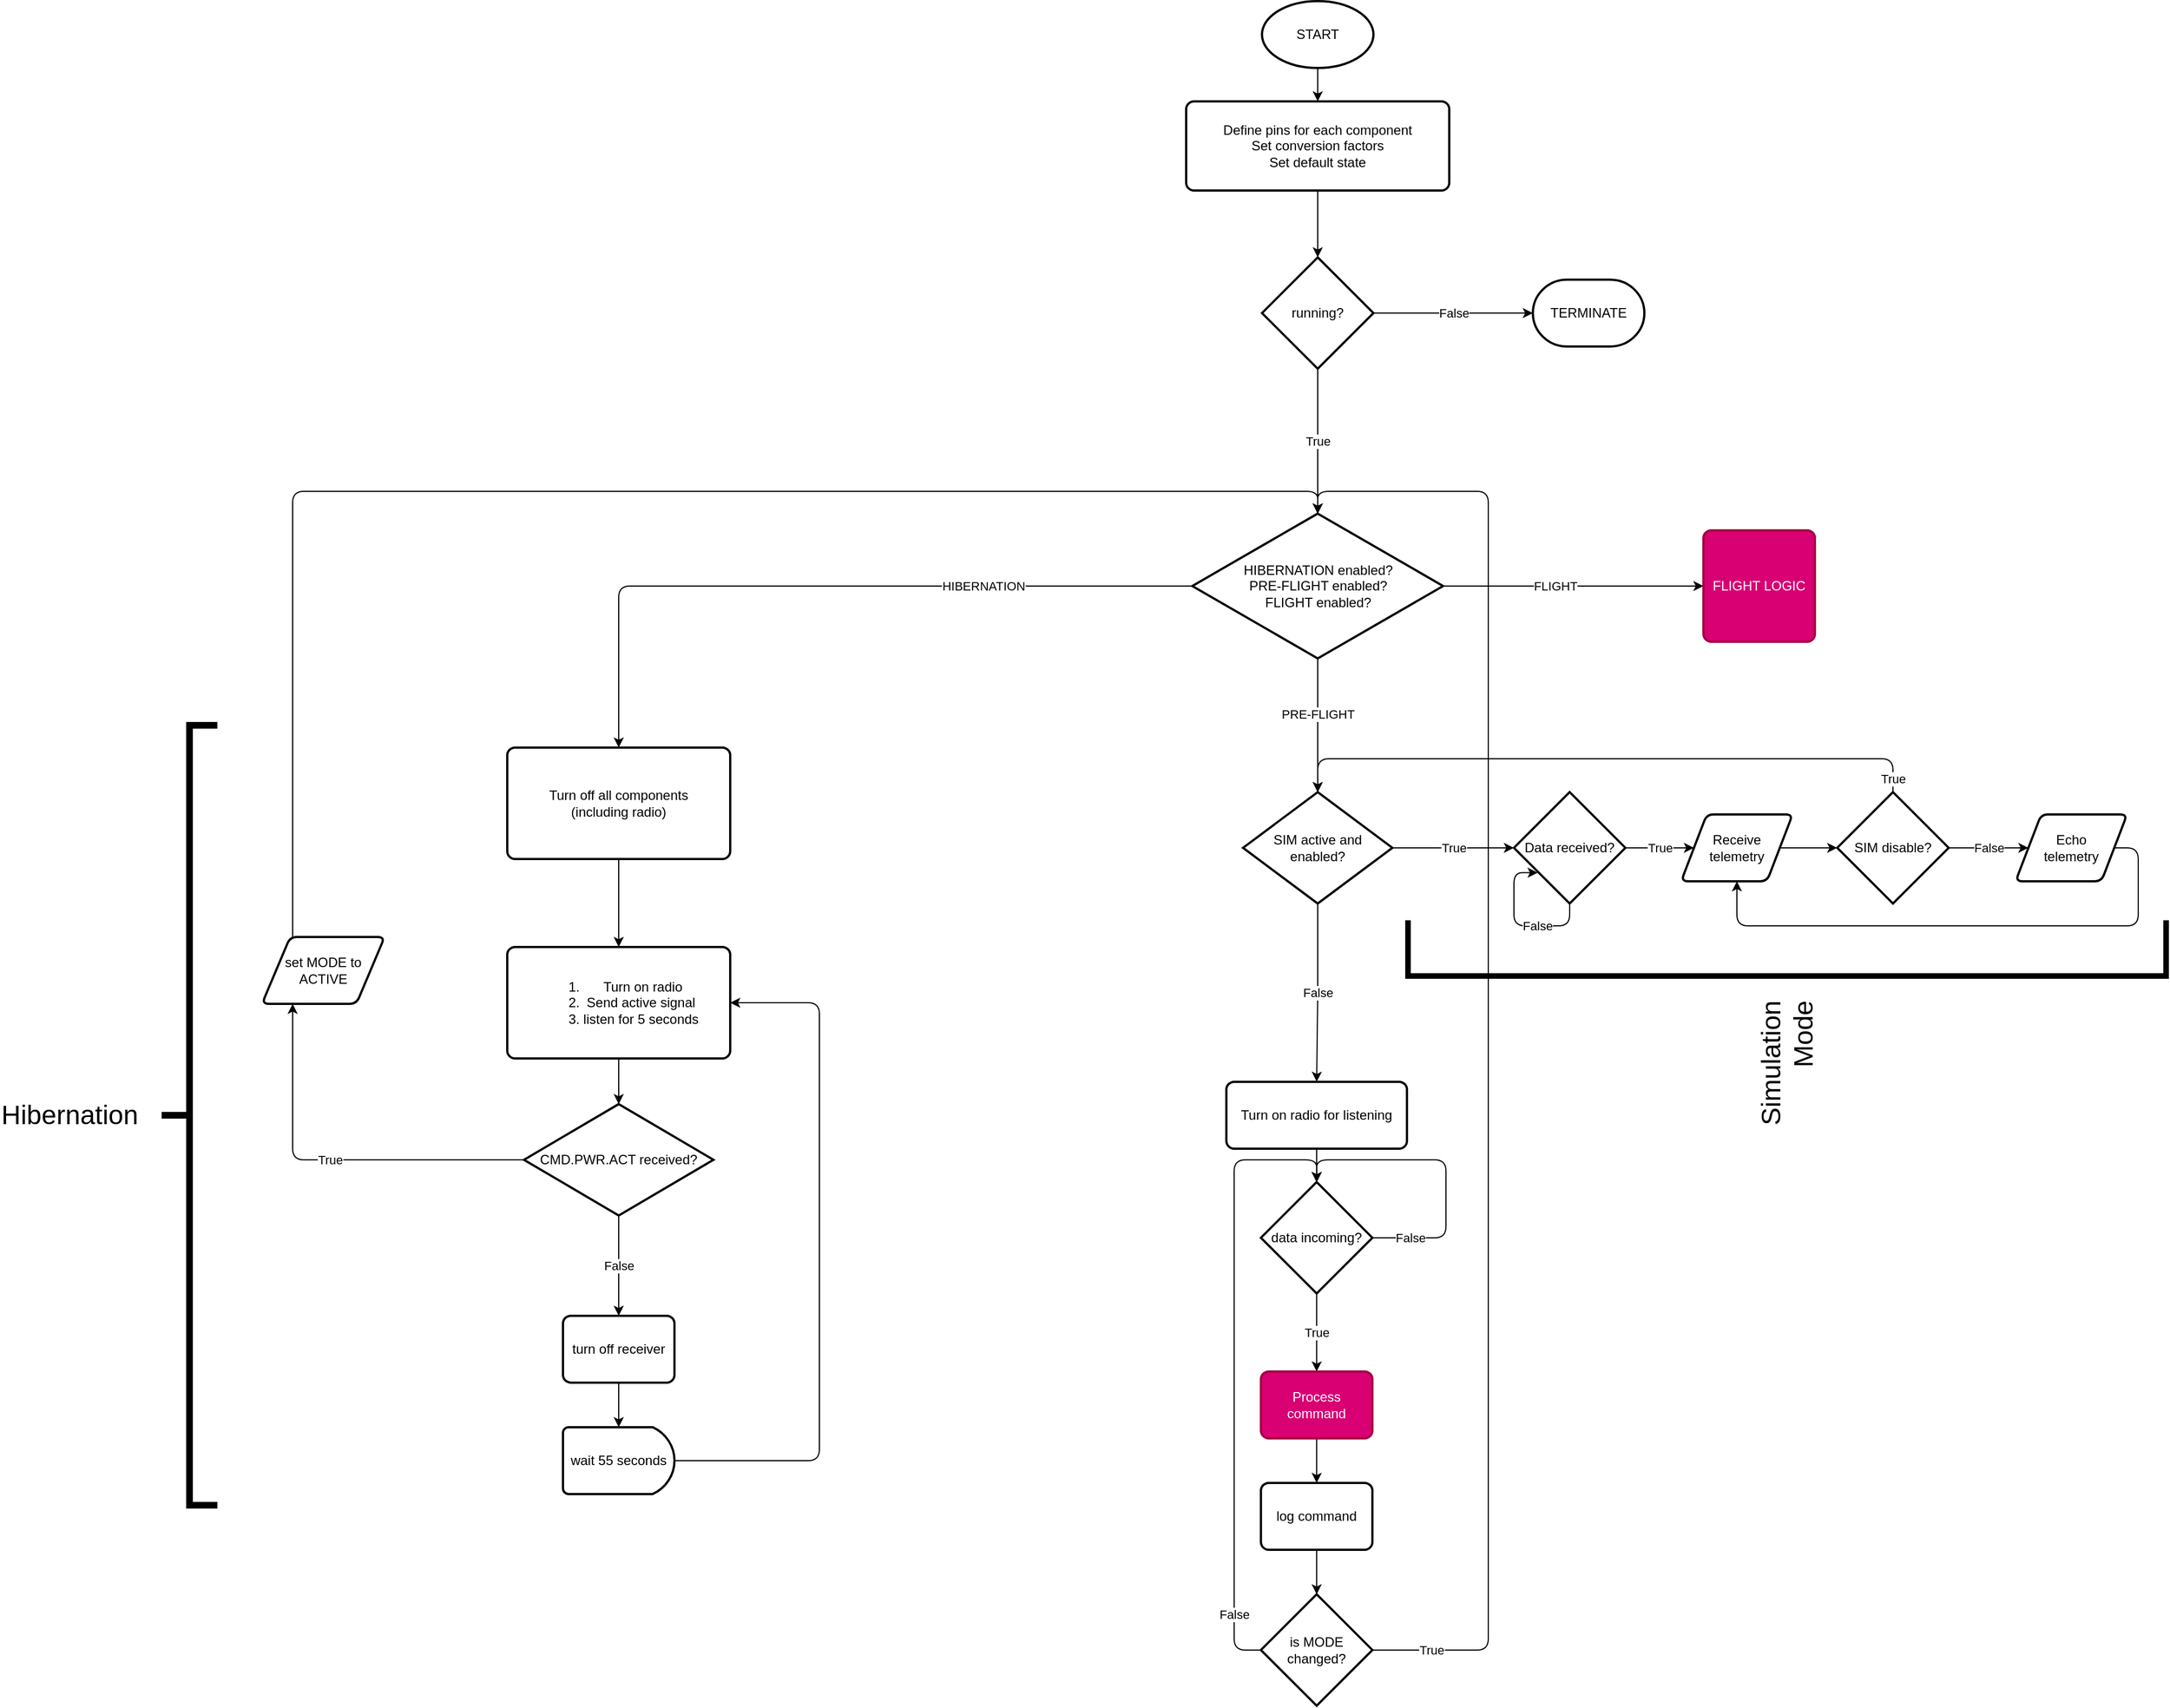 <mxfile version="22.1.2" type="device" pages="2">
  <diagram name="mainLogic" id="mSjlYzh9AoEhe7w8imFO">
    <mxGraphModel dx="3659" dy="1636" grid="1" gridSize="10" guides="1" tooltips="1" connect="1" arrows="1" fold="1" page="1" pageScale="1" pageWidth="827" pageHeight="1169" math="0" shadow="0">
      <root>
        <mxCell id="0" />
        <mxCell id="1" parent="0" />
        <mxCell id="aK_F3ZlFKldW98SnScTA-3" style="edgeStyle=orthogonalEdgeStyle;rounded=1;orthogonalLoop=1;jettySize=auto;html=1;exitX=0.5;exitY=1;exitDx=0;exitDy=0;exitPerimeter=0;" parent="1" source="aK_F3ZlFKldW98SnScTA-1" target="aK_F3ZlFKldW98SnScTA-2" edge="1">
          <mxGeometry relative="1" as="geometry" />
        </mxCell>
        <mxCell id="aK_F3ZlFKldW98SnScTA-1" value="START" style="strokeWidth=2;html=1;shape=mxgraph.flowchart.start_1;whiteSpace=wrap;rounded=1;" parent="1" vertex="1">
          <mxGeometry x="367" y="10" width="100" height="60" as="geometry" />
        </mxCell>
        <mxCell id="aK_F3ZlFKldW98SnScTA-2" value="Define pins for each component&lt;br&gt;Set conversion factors&lt;br&gt;Set default state" style="rounded=1;whiteSpace=wrap;html=1;absoluteArcSize=1;arcSize=14;strokeWidth=2;" parent="1" vertex="1">
          <mxGeometry x="299" y="100" width="236" height="80" as="geometry" />
        </mxCell>
        <mxCell id="aK_F3ZlFKldW98SnScTA-30" value="False" style="edgeStyle=orthogonalEdgeStyle;rounded=1;orthogonalLoop=1;jettySize=auto;html=1;exitX=1;exitY=0.5;exitDx=0;exitDy=0;exitPerimeter=0;entryX=0;entryY=0.5;entryDx=0;entryDy=0;entryPerimeter=0;" parent="1" source="aK_F3ZlFKldW98SnScTA-27" target="aK_F3ZlFKldW98SnScTA-29" edge="1">
          <mxGeometry relative="1" as="geometry">
            <mxPoint x="490" y="290" as="targetPoint" />
          </mxGeometry>
        </mxCell>
        <mxCell id="aK_F3ZlFKldW98SnScTA-32" value="True" style="edgeStyle=orthogonalEdgeStyle;rounded=1;orthogonalLoop=1;jettySize=auto;html=1;exitX=0.5;exitY=1;exitDx=0;exitDy=0;exitPerimeter=0;entryX=0.5;entryY=0;entryDx=0;entryDy=0;entryPerimeter=0;" parent="1" source="aK_F3ZlFKldW98SnScTA-27" target="aK_F3ZlFKldW98SnScTA-51" edge="1">
          <mxGeometry relative="1" as="geometry">
            <mxPoint x="370" y="390" as="targetPoint" />
          </mxGeometry>
        </mxCell>
        <mxCell id="aK_F3ZlFKldW98SnScTA-27" value="running?" style="strokeWidth=2;html=1;shape=mxgraph.flowchart.decision;whiteSpace=wrap;rounded=1;" parent="1" vertex="1">
          <mxGeometry x="367" y="240" width="100" height="100" as="geometry" />
        </mxCell>
        <mxCell id="aK_F3ZlFKldW98SnScTA-29" value="TERMINATE" style="strokeWidth=2;html=1;shape=mxgraph.flowchart.terminator;whiteSpace=wrap;rounded=1;" parent="1" vertex="1">
          <mxGeometry x="610" y="260" width="100" height="60" as="geometry" />
        </mxCell>
        <mxCell id="aK_F3ZlFKldW98SnScTA-31" style="edgeStyle=orthogonalEdgeStyle;rounded=1;orthogonalLoop=1;jettySize=auto;html=1;exitX=0.5;exitY=1;exitDx=0;exitDy=0;entryX=0.5;entryY=0;entryDx=0;entryDy=0;entryPerimeter=0;" parent="1" source="aK_F3ZlFKldW98SnScTA-2" target="aK_F3ZlFKldW98SnScTA-27" edge="1">
          <mxGeometry relative="1" as="geometry" />
        </mxCell>
        <mxCell id="aK_F3ZlFKldW98SnScTA-35" value="True&lt;br&gt;" style="edgeStyle=orthogonalEdgeStyle;rounded=1;orthogonalLoop=1;jettySize=auto;html=1;exitX=1;exitY=0.5;exitDx=0;exitDy=0;exitPerimeter=0;entryX=0;entryY=0.5;entryDx=0;entryDy=0;entryPerimeter=0;" parent="1" source="aK_F3ZlFKldW98SnScTA-33" target="aK_F3ZlFKldW98SnScTA-37" edge="1">
          <mxGeometry relative="1" as="geometry">
            <mxPoint x="584.5" y="769.96" as="targetPoint" />
          </mxGeometry>
        </mxCell>
        <mxCell id="aK_F3ZlFKldW98SnScTA-50" value="False&lt;br&gt;" style="edgeStyle=orthogonalEdgeStyle;orthogonalLoop=1;jettySize=auto;html=1;exitX=0.5;exitY=1;exitDx=0;exitDy=0;exitPerimeter=0;entryX=0.5;entryY=0;entryDx=0;entryDy=0;" parent="1" source="aK_F3ZlFKldW98SnScTA-33" target="aK_F3ZlFKldW98SnScTA-73" edge="1">
          <mxGeometry relative="1" as="geometry">
            <mxPoint x="677" y="889.96" as="targetPoint" />
          </mxGeometry>
        </mxCell>
        <mxCell id="aK_F3ZlFKldW98SnScTA-33" value="SIM active and enabled?" style="strokeWidth=2;html=1;shape=mxgraph.flowchart.decision;whiteSpace=wrap;rounded=1;" parent="1" vertex="1">
          <mxGeometry x="350" y="719.96" width="134" height="100" as="geometry" />
        </mxCell>
        <mxCell id="aK_F3ZlFKldW98SnScTA-39" value="True" style="edgeStyle=orthogonalEdgeStyle;rounded=1;orthogonalLoop=1;jettySize=auto;html=1;exitX=1;exitY=0.5;exitDx=0;exitDy=0;exitPerimeter=0;entryX=0;entryY=0.5;entryDx=0;entryDy=0;" parent="1" source="aK_F3ZlFKldW98SnScTA-37" target="aK_F3ZlFKldW98SnScTA-40" edge="1">
          <mxGeometry relative="1" as="geometry">
            <mxPoint x="743" y="769.96" as="targetPoint" />
          </mxGeometry>
        </mxCell>
        <mxCell id="aK_F3ZlFKldW98SnScTA-37" value="Data received?" style="strokeWidth=2;html=1;shape=mxgraph.flowchart.decision;whiteSpace=wrap;rounded=1;" parent="1" vertex="1">
          <mxGeometry x="593" y="719.96" width="100" height="100" as="geometry" />
        </mxCell>
        <mxCell id="aK_F3ZlFKldW98SnScTA-38" value="False" style="edgeStyle=orthogonalEdgeStyle;rounded=1;orthogonalLoop=1;jettySize=auto;html=1;exitX=0.5;exitY=1;exitDx=0;exitDy=0;exitPerimeter=0;entryX=0.213;entryY=0.723;entryDx=0;entryDy=0;entryPerimeter=0;" parent="1" source="aK_F3ZlFKldW98SnScTA-37" target="aK_F3ZlFKldW98SnScTA-37" edge="1">
          <mxGeometry x="-0.299" relative="1" as="geometry">
            <Array as="points">
              <mxPoint x="643" y="839.96" />
              <mxPoint x="593" y="839.96" />
              <mxPoint x="593" y="791.96" />
            </Array>
            <mxPoint as="offset" />
          </mxGeometry>
        </mxCell>
        <mxCell id="aK_F3ZlFKldW98SnScTA-42" value="" style="edgeStyle=orthogonalEdgeStyle;rounded=1;orthogonalLoop=1;jettySize=auto;html=1;entryX=0;entryY=0.5;entryDx=0;entryDy=0;entryPerimeter=0;" parent="1" source="aK_F3ZlFKldW98SnScTA-40" target="aK_F3ZlFKldW98SnScTA-43" edge="1">
          <mxGeometry relative="1" as="geometry" />
        </mxCell>
        <mxCell id="aK_F3ZlFKldW98SnScTA-40" value="Receive&lt;br&gt;telemetry" style="shape=parallelogram;html=1;strokeWidth=2;perimeter=parallelogramPerimeter;whiteSpace=wrap;rounded=1;arcSize=12;size=0.23;" parent="1" vertex="1">
          <mxGeometry x="743" y="739.96" width="100" height="60" as="geometry" />
        </mxCell>
        <mxCell id="aK_F3ZlFKldW98SnScTA-45" style="edgeStyle=orthogonalEdgeStyle;rounded=1;orthogonalLoop=1;jettySize=auto;html=1;exitX=1;exitY=0.5;exitDx=0;exitDy=0;entryX=0.5;entryY=1;entryDx=0;entryDy=0;" parent="1" source="aK_F3ZlFKldW98SnScTA-41" target="aK_F3ZlFKldW98SnScTA-40" edge="1">
          <mxGeometry relative="1" as="geometry">
            <Array as="points">
              <mxPoint x="1153" y="769.96" />
              <mxPoint x="1153" y="839.96" />
              <mxPoint x="793" y="839.96" />
            </Array>
          </mxGeometry>
        </mxCell>
        <mxCell id="aK_F3ZlFKldW98SnScTA-41" value="Echo&lt;br&gt;telemetry" style="shape=parallelogram;html=1;strokeWidth=2;perimeter=parallelogramPerimeter;whiteSpace=wrap;rounded=1;arcSize=12;size=0.23;" parent="1" vertex="1">
          <mxGeometry x="1043" y="739.96" width="100" height="60" as="geometry" />
        </mxCell>
        <mxCell id="aK_F3ZlFKldW98SnScTA-44" value="False" style="edgeStyle=orthogonalEdgeStyle;rounded=1;orthogonalLoop=1;jettySize=auto;html=1;exitX=1;exitY=0.5;exitDx=0;exitDy=0;exitPerimeter=0;entryX=0;entryY=0.5;entryDx=0;entryDy=0;" parent="1" source="aK_F3ZlFKldW98SnScTA-43" target="aK_F3ZlFKldW98SnScTA-41" edge="1">
          <mxGeometry relative="1" as="geometry" />
        </mxCell>
        <mxCell id="aK_F3ZlFKldW98SnScTA-43" value="SIM disable?" style="strokeWidth=2;html=1;shape=mxgraph.flowchart.decision;whiteSpace=wrap;rounded=1;" parent="1" vertex="1">
          <mxGeometry x="883" y="719.96" width="100" height="100" as="geometry" />
        </mxCell>
        <mxCell id="aK_F3ZlFKldW98SnScTA-46" style="edgeStyle=orthogonalEdgeStyle;rounded=1;orthogonalLoop=1;jettySize=auto;html=1;exitX=0.5;exitY=0;exitDx=0;exitDy=0;exitPerimeter=0;entryX=0.5;entryY=0;entryDx=0;entryDy=0;entryPerimeter=0;" parent="1" source="aK_F3ZlFKldW98SnScTA-43" target="aK_F3ZlFKldW98SnScTA-33" edge="1">
          <mxGeometry relative="1" as="geometry">
            <Array as="points">
              <mxPoint x="933" y="689.96" />
              <mxPoint x="417" y="689.96" />
            </Array>
          </mxGeometry>
        </mxCell>
        <mxCell id="aK_F3ZlFKldW98SnScTA-47" value="True&lt;br&gt;" style="edgeLabel;html=1;align=center;verticalAlign=middle;resizable=0;points=[];rounded=1;" parent="aK_F3ZlFKldW98SnScTA-46" vertex="1" connectable="0">
          <mxGeometry x="-0.959" relative="1" as="geometry">
            <mxPoint as="offset" />
          </mxGeometry>
        </mxCell>
        <mxCell id="aK_F3ZlFKldW98SnScTA-48" value="Simulation Mode" style="strokeWidth=5;html=1;shape=mxgraph.flowchart.annotation_1;align=right;pointerEvents=1;rotation=-90;whiteSpace=wrap;textDirection=ltr;labelPosition=left;verticalLabelPosition=middle;verticalAlign=middle;spacingRight=20;fontSize=24;horizontal=1;rounded=1;perimeterSpacing=0;" parent="1" vertex="1">
          <mxGeometry x="813" y="519.96" width="50" height="680" as="geometry" />
        </mxCell>
        <mxCell id="aK_F3ZlFKldW98SnScTA-53" value="HIBERNATION" style="edgeStyle=orthogonalEdgeStyle;rounded=1;orthogonalLoop=1;jettySize=auto;html=1;exitX=0;exitY=0.5;exitDx=0;exitDy=0;exitPerimeter=0;entryX=0.5;entryY=0;entryDx=0;entryDy=0;" parent="1" source="aK_F3ZlFKldW98SnScTA-51" target="aK_F3ZlFKldW98SnScTA-52" edge="1">
          <mxGeometry x="-0.431" relative="1" as="geometry">
            <mxPoint as="offset" />
          </mxGeometry>
        </mxCell>
        <mxCell id="aK_F3ZlFKldW98SnScTA-69" value="PRE-FLIGHT" style="edgeStyle=orthogonalEdgeStyle;rounded=1;orthogonalLoop=1;jettySize=auto;html=1;exitX=0.5;exitY=1;exitDx=0;exitDy=0;exitPerimeter=0;entryX=0.5;entryY=0;entryDx=0;entryDy=0;entryPerimeter=0;" parent="1" source="aK_F3ZlFKldW98SnScTA-51" target="aK_F3ZlFKldW98SnScTA-33" edge="1">
          <mxGeometry x="-0.166" relative="1" as="geometry">
            <mxPoint x="413.976" y="719.96" as="targetPoint" />
            <mxPoint as="offset" />
          </mxGeometry>
        </mxCell>
        <mxCell id="kPDpDkugr48sEbanRxMw-1" value="FLIGHT&lt;br&gt;" style="edgeStyle=orthogonalEdgeStyle;rounded=0;orthogonalLoop=1;jettySize=auto;html=1;exitX=1;exitY=0.5;exitDx=0;exitDy=0;exitPerimeter=0;" parent="1" source="aK_F3ZlFKldW98SnScTA-51" edge="1" target="_lDnY82QIJwyRCrrAPez-1">
          <mxGeometry x="-0.139" relative="1" as="geometry">
            <mxPoint x="1400" y="910" as="targetPoint" />
            <mxPoint as="offset" />
          </mxGeometry>
        </mxCell>
        <mxCell id="aK_F3ZlFKldW98SnScTA-51" value="HIBERNATION enabled?&lt;br&gt;PRE-FLIGHT enabled?&lt;br&gt;FLIGHT enabled?" style="strokeWidth=2;html=1;shape=mxgraph.flowchart.decision;whiteSpace=wrap;rounded=1;" parent="1" vertex="1">
          <mxGeometry x="304.5" y="469.96" width="225" height="130" as="geometry" />
        </mxCell>
        <mxCell id="aK_F3ZlFKldW98SnScTA-57" value="" style="edgeStyle=orthogonalEdgeStyle;rounded=1;orthogonalLoop=1;jettySize=auto;html=1;" parent="1" source="aK_F3ZlFKldW98SnScTA-52" target="aK_F3ZlFKldW98SnScTA-56" edge="1">
          <mxGeometry relative="1" as="geometry" />
        </mxCell>
        <mxCell id="aK_F3ZlFKldW98SnScTA-52" value="Turn off all components&lt;br&gt;(including radio)" style="rounded=1;whiteSpace=wrap;html=1;absoluteArcSize=1;arcSize=14;strokeWidth=2;" parent="1" vertex="1">
          <mxGeometry x="-310" y="679.96" width="200" height="100" as="geometry" />
        </mxCell>
        <mxCell id="aK_F3ZlFKldW98SnScTA-56" value="&lt;ol&gt;&lt;li&gt;&amp;nbsp;Turn on radio&lt;/li&gt;&lt;li&gt;Send active signal&lt;/li&gt;&lt;li&gt;listen for 5 seconds&lt;/li&gt;&lt;/ol&gt;" style="rounded=1;whiteSpace=wrap;html=1;absoluteArcSize=1;arcSize=14;strokeWidth=2;" parent="1" vertex="1">
          <mxGeometry x="-310" y="858.96" width="200" height="100" as="geometry" />
        </mxCell>
        <mxCell id="aK_F3ZlFKldW98SnScTA-60" value="True&lt;br&gt;" style="edgeStyle=orthogonalEdgeStyle;rounded=1;orthogonalLoop=1;jettySize=auto;html=1;exitX=0;exitY=0.5;exitDx=0;exitDy=0;exitPerimeter=0;entryX=0.25;entryY=1;entryDx=0;entryDy=0;" parent="1" source="aK_F3ZlFKldW98SnScTA-58" target="aK_F3ZlFKldW98SnScTA-61" edge="1">
          <mxGeometry relative="1" as="geometry">
            <mxPoint x="-410" y="1049.96" as="targetPoint" />
          </mxGeometry>
        </mxCell>
        <mxCell id="aK_F3ZlFKldW98SnScTA-63" value="False" style="edgeStyle=orthogonalEdgeStyle;rounded=1;orthogonalLoop=1;jettySize=auto;html=1;exitX=0.5;exitY=1;exitDx=0;exitDy=0;exitPerimeter=0;entryX=0.5;entryY=0;entryDx=0;entryDy=0;" parent="1" source="aK_F3ZlFKldW98SnScTA-58" target="aK_F3ZlFKldW98SnScTA-64" edge="1">
          <mxGeometry relative="1" as="geometry">
            <mxPoint x="-209.824" y="1159.96" as="targetPoint" />
          </mxGeometry>
        </mxCell>
        <mxCell id="aK_F3ZlFKldW98SnScTA-58" value="CMD.PWR.ACT received?" style="strokeWidth=2;html=1;shape=mxgraph.flowchart.decision;whiteSpace=wrap;rounded=1;" parent="1" vertex="1">
          <mxGeometry x="-295" y="999.96" width="170" height="100" as="geometry" />
        </mxCell>
        <mxCell id="aK_F3ZlFKldW98SnScTA-59" style="edgeStyle=orthogonalEdgeStyle;rounded=1;orthogonalLoop=1;jettySize=auto;html=1;exitX=0.5;exitY=1;exitDx=0;exitDy=0;entryX=0.5;entryY=0;entryDx=0;entryDy=0;entryPerimeter=0;" parent="1" source="aK_F3ZlFKldW98SnScTA-56" target="aK_F3ZlFKldW98SnScTA-58" edge="1">
          <mxGeometry relative="1" as="geometry" />
        </mxCell>
        <mxCell id="aK_F3ZlFKldW98SnScTA-61" value="set MODE to ACTIVE" style="shape=parallelogram;html=1;strokeWidth=2;perimeter=parallelogramPerimeter;whiteSpace=wrap;rounded=1;arcSize=12;size=0.23;" parent="1" vertex="1">
          <mxGeometry x="-530" y="849.96" width="110" height="60" as="geometry" />
        </mxCell>
        <mxCell id="aK_F3ZlFKldW98SnScTA-64" value="turn off receiver" style="rounded=1;whiteSpace=wrap;html=1;absoluteArcSize=1;arcSize=14;strokeWidth=2;" parent="1" vertex="1">
          <mxGeometry x="-260" y="1189.96" width="100" height="60" as="geometry" />
        </mxCell>
        <mxCell id="aK_F3ZlFKldW98SnScTA-67" style="edgeStyle=orthogonalEdgeStyle;rounded=1;orthogonalLoop=1;jettySize=auto;html=1;exitX=1;exitY=0.5;exitDx=0;exitDy=0;exitPerimeter=0;entryX=1;entryY=0.5;entryDx=0;entryDy=0;" parent="1" source="aK_F3ZlFKldW98SnScTA-65" target="aK_F3ZlFKldW98SnScTA-56" edge="1">
          <mxGeometry relative="1" as="geometry">
            <Array as="points">
              <mxPoint x="-30" y="1319.96" />
              <mxPoint x="-30" y="908.96" />
            </Array>
          </mxGeometry>
        </mxCell>
        <mxCell id="aK_F3ZlFKldW98SnScTA-65" value="wait 55 seconds" style="strokeWidth=2;html=1;shape=mxgraph.flowchart.delay;whiteSpace=wrap;rounded=1;" parent="1" vertex="1">
          <mxGeometry x="-260" y="1289.96" width="100" height="60" as="geometry" />
        </mxCell>
        <mxCell id="aK_F3ZlFKldW98SnScTA-66" style="edgeStyle=orthogonalEdgeStyle;rounded=1;orthogonalLoop=1;jettySize=auto;html=1;exitX=0.5;exitY=1;exitDx=0;exitDy=0;entryX=0.5;entryY=0;entryDx=0;entryDy=0;entryPerimeter=0;" parent="1" source="aK_F3ZlFKldW98SnScTA-64" target="aK_F3ZlFKldW98SnScTA-65" edge="1">
          <mxGeometry relative="1" as="geometry" />
        </mxCell>
        <mxCell id="aK_F3ZlFKldW98SnScTA-68" value="Hibernation" style="strokeWidth=6;html=1;shape=mxgraph.flowchart.annotation_2;align=right;labelPosition=left;pointerEvents=1;rounded=1;verticalLabelPosition=middle;verticalAlign=middle;fontSize=24;spacingRight=20;" parent="1" vertex="1">
          <mxGeometry x="-620" y="659.96" width="50" height="700" as="geometry" />
        </mxCell>
        <mxCell id="aK_F3ZlFKldW98SnScTA-71" style="edgeStyle=orthogonalEdgeStyle;rounded=1;orthogonalLoop=1;jettySize=auto;html=1;exitX=0.25;exitY=0;exitDx=0;exitDy=0;entryX=0.5;entryY=0;entryDx=0;entryDy=0;entryPerimeter=0;" parent="1" source="aK_F3ZlFKldW98SnScTA-61" target="aK_F3ZlFKldW98SnScTA-51" edge="1">
          <mxGeometry relative="1" as="geometry" />
        </mxCell>
        <mxCell id="aK_F3ZlFKldW98SnScTA-73" value="Turn on radio for listening" style="rounded=1;whiteSpace=wrap;html=1;absoluteArcSize=1;arcSize=14;strokeWidth=2;" parent="1" vertex="1">
          <mxGeometry x="335.06" y="979.96" width="162" height="60" as="geometry" />
        </mxCell>
        <mxCell id="aK_F3ZlFKldW98SnScTA-76" value="False" style="edgeStyle=orthogonalEdgeStyle;rounded=1;orthogonalLoop=1;jettySize=auto;html=1;exitX=1;exitY=0.5;exitDx=0;exitDy=0;exitPerimeter=0;entryX=0.5;entryY=0;entryDx=0;entryDy=0;entryPerimeter=0;" parent="1" source="aK_F3ZlFKldW98SnScTA-74" target="aK_F3ZlFKldW98SnScTA-74" edge="1">
          <mxGeometry x="-0.75" relative="1" as="geometry">
            <Array as="points">
              <mxPoint x="532.06" y="1119.96" />
              <mxPoint x="532.06" y="1049.96" />
              <mxPoint x="416.06" y="1049.96" />
            </Array>
            <mxPoint as="offset" />
          </mxGeometry>
        </mxCell>
        <mxCell id="aK_F3ZlFKldW98SnScTA-77" value="True" style="edgeStyle=orthogonalEdgeStyle;rounded=1;orthogonalLoop=1;jettySize=auto;html=1;exitX=0.5;exitY=1;exitDx=0;exitDy=0;exitPerimeter=0;entryX=0.5;entryY=0;entryDx=0;entryDy=0;" parent="1" source="aK_F3ZlFKldW98SnScTA-74" target="aK_F3ZlFKldW98SnScTA-78" edge="1">
          <mxGeometry relative="1" as="geometry">
            <mxPoint x="416.06" y="1229.96" as="targetPoint" />
          </mxGeometry>
        </mxCell>
        <mxCell id="aK_F3ZlFKldW98SnScTA-74" value="data incoming?" style="strokeWidth=2;html=1;shape=mxgraph.flowchart.decision;whiteSpace=wrap;rounded=1;" parent="1" vertex="1">
          <mxGeometry x="366.06" y="1069.96" width="100" height="100" as="geometry" />
        </mxCell>
        <mxCell id="aK_F3ZlFKldW98SnScTA-75" style="edgeStyle=orthogonalEdgeStyle;rounded=1;orthogonalLoop=1;jettySize=auto;html=1;exitX=0.5;exitY=1;exitDx=0;exitDy=0;entryX=0.5;entryY=0;entryDx=0;entryDy=0;entryPerimeter=0;" parent="1" source="aK_F3ZlFKldW98SnScTA-73" target="aK_F3ZlFKldW98SnScTA-74" edge="1">
          <mxGeometry relative="1" as="geometry" />
        </mxCell>
        <mxCell id="aK_F3ZlFKldW98SnScTA-85" style="edgeStyle=orthogonalEdgeStyle;rounded=1;orthogonalLoop=1;jettySize=auto;html=1;exitX=0.5;exitY=1;exitDx=0;exitDy=0;entryX=0.5;entryY=0;entryDx=0;entryDy=0;" parent="1" source="aK_F3ZlFKldW98SnScTA-78" target="aK_F3ZlFKldW98SnScTA-84" edge="1">
          <mxGeometry relative="1" as="geometry" />
        </mxCell>
        <mxCell id="aK_F3ZlFKldW98SnScTA-78" value="Process command" style="rounded=1;whiteSpace=wrap;html=1;absoluteArcSize=1;arcSize=14;strokeWidth=2;fillColor=#d80073;fontColor=#ffffff;strokeColor=#A50040;" parent="1" vertex="1">
          <mxGeometry x="366.06" y="1239.96" width="100" height="60" as="geometry" />
        </mxCell>
        <mxCell id="aK_F3ZlFKldW98SnScTA-82" style="edgeStyle=orthogonalEdgeStyle;rounded=1;orthogonalLoop=1;jettySize=auto;html=1;exitX=1;exitY=0.5;exitDx=0;exitDy=0;exitPerimeter=0;entryX=0.5;entryY=0;entryDx=0;entryDy=0;entryPerimeter=0;" parent="1" source="aK_F3ZlFKldW98SnScTA-79" target="aK_F3ZlFKldW98SnScTA-51" edge="1">
          <mxGeometry relative="1" as="geometry">
            <mxPoint x="410" y="459.96" as="targetPoint" />
            <Array as="points">
              <mxPoint x="570" y="1490" />
              <mxPoint x="570" y="450" />
              <mxPoint x="417" y="450" />
            </Array>
          </mxGeometry>
        </mxCell>
        <mxCell id="aK_F3ZlFKldW98SnScTA-83" value="True" style="edgeLabel;html=1;align=center;verticalAlign=middle;resizable=0;points=[];rounded=1;" parent="aK_F3ZlFKldW98SnScTA-82" vertex="1" connectable="0">
          <mxGeometry x="-0.92" relative="1" as="geometry">
            <mxPoint as="offset" />
          </mxGeometry>
        </mxCell>
        <mxCell id="aK_F3ZlFKldW98SnScTA-79" value="is MODE changed?" style="strokeWidth=2;html=1;shape=mxgraph.flowchart.decision;whiteSpace=wrap;rounded=1;" parent="1" vertex="1">
          <mxGeometry x="366.06" y="1439.96" width="100" height="100" as="geometry" />
        </mxCell>
        <mxCell id="aK_F3ZlFKldW98SnScTA-81" value="False" style="edgeStyle=orthogonalEdgeStyle;rounded=1;orthogonalLoop=1;jettySize=auto;html=1;exitX=0;exitY=0.5;exitDx=0;exitDy=0;exitPerimeter=0;entryX=0.5;entryY=0;entryDx=0;entryDy=0;entryPerimeter=0;" parent="1" source="aK_F3ZlFKldW98SnScTA-79" target="aK_F3ZlFKldW98SnScTA-74" edge="1">
          <mxGeometry x="-0.799" relative="1" as="geometry">
            <Array as="points">
              <mxPoint x="342.06" y="1489.96" />
              <mxPoint x="342.06" y="1049.96" />
              <mxPoint x="416.06" y="1049.96" />
            </Array>
            <mxPoint as="offset" />
          </mxGeometry>
        </mxCell>
        <mxCell id="aK_F3ZlFKldW98SnScTA-84" value="log command" style="rounded=1;whiteSpace=wrap;html=1;absoluteArcSize=1;arcSize=14;strokeWidth=2;" parent="1" vertex="1">
          <mxGeometry x="366.06" y="1339.96" width="100" height="60" as="geometry" />
        </mxCell>
        <mxCell id="aK_F3ZlFKldW98SnScTA-86" style="edgeStyle=orthogonalEdgeStyle;rounded=1;orthogonalLoop=1;jettySize=auto;html=1;exitX=0.5;exitY=1;exitDx=0;exitDy=0;entryX=0.5;entryY=0;entryDx=0;entryDy=0;entryPerimeter=0;" parent="1" source="aK_F3ZlFKldW98SnScTA-84" target="aK_F3ZlFKldW98SnScTA-79" edge="1">
          <mxGeometry relative="1" as="geometry" />
        </mxCell>
        <mxCell id="_lDnY82QIJwyRCrrAPez-1" value="FLIGHT LOGIC" style="rounded=1;whiteSpace=wrap;html=1;absoluteArcSize=1;arcSize=14;strokeWidth=2;fillColor=#d80073;fontColor=#ffffff;strokeColor=#A50040;" vertex="1" parent="1">
          <mxGeometry x="763" y="484.96" width="100" height="100" as="geometry" />
        </mxCell>
      </root>
    </mxGraphModel>
  </diagram>
  <diagram id="c9Ku0v-ptokpZMpS_AyD" name="FLIGHT_LOGIC">
    <mxGraphModel dx="184" dy="584" grid="1" gridSize="10" guides="1" tooltips="1" connect="1" arrows="1" fold="1" page="1" pageScale="1" pageWidth="827" pageHeight="1169" math="0" shadow="0">
      <root>
        <mxCell id="0" />
        <mxCell id="1" parent="0" />
        <mxCell id="-_svAOHK6-3SWAtwcGl0-3" style="edgeStyle=orthogonalEdgeStyle;rounded=0;orthogonalLoop=1;jettySize=auto;html=1;exitX=0.5;exitY=1;exitDx=0;exitDy=0;exitPerimeter=0;entryX=0.5;entryY=0;entryDx=0;entryDy=0;" edge="1" parent="1" source="-_svAOHK6-3SWAtwcGl0-1" target="-_svAOHK6-3SWAtwcGl0-2">
          <mxGeometry relative="1" as="geometry" />
        </mxCell>
        <mxCell id="-_svAOHK6-3SWAtwcGl0-1" value="enter &lt;br&gt;FLIGHT MODE" style="strokeWidth=2;html=1;shape=mxgraph.flowchart.start_1;whiteSpace=wrap;" vertex="1" parent="1">
          <mxGeometry x="1171" y="10" width="140" height="80" as="geometry" />
        </mxCell>
        <mxCell id="-_svAOHK6-3SWAtwcGl0-2" value="read GPS, barometer, accelerometer" style="shape=parallelogram;html=1;strokeWidth=2;perimeter=parallelogramPerimeter;whiteSpace=wrap;rounded=1;arcSize=12;size=0.23;" vertex="1" parent="1">
          <mxGeometry x="1147" y="140" width="186.5" height="90" as="geometry" />
        </mxCell>
      </root>
    </mxGraphModel>
  </diagram>
</mxfile>
